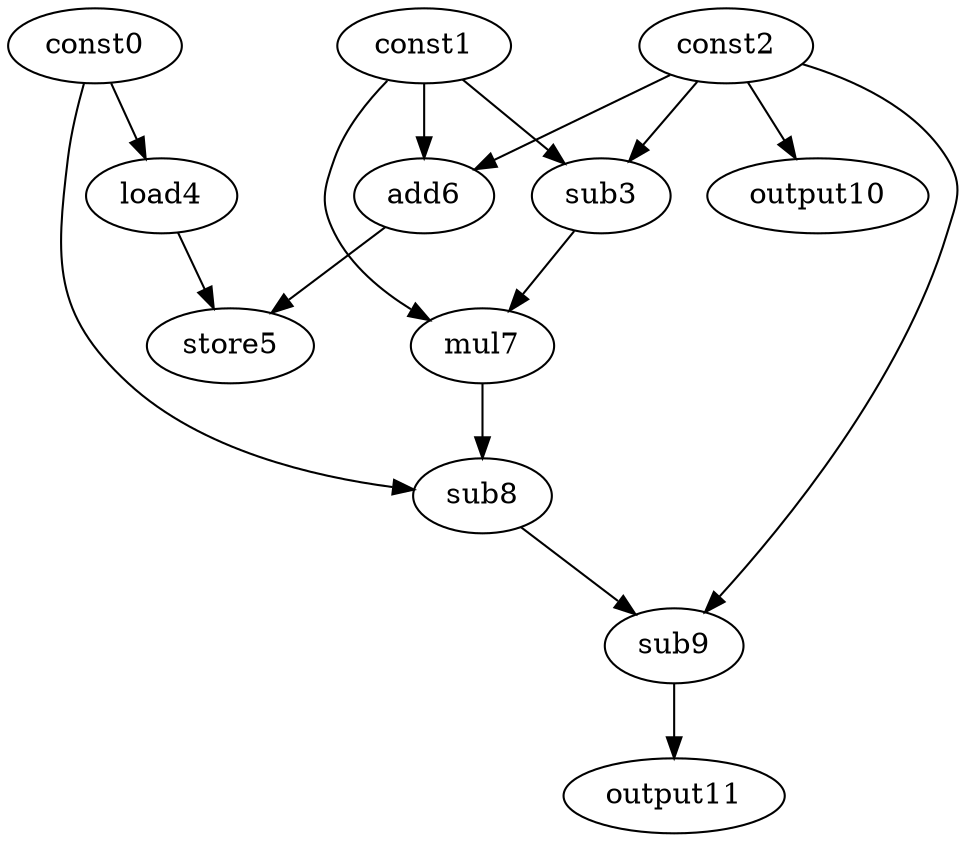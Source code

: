 digraph G { 
const0[opcode=const]; 
const1[opcode=const]; 
const2[opcode=const]; 
sub3[opcode=sub]; 
load4[opcode=load]; 
store5[opcode=store]; 
add6[opcode=add]; 
mul7[opcode=mul]; 
sub8[opcode=sub]; 
sub9[opcode=sub]; 
output10[opcode=output]; 
output11[opcode=output]; 
const1->sub3[operand=0];
const2->sub3[operand=1];
const0->load4[operand=0];
const1->add6[operand=0];
const2->add6[operand=1];
const2->output10[operand=0];
load4->store5[operand=0];
add6->store5[operand=1];
const1->mul7[operand=0];
sub3->mul7[operand=1];
const0->sub8[operand=0];
mul7->sub8[operand=1];
sub8->sub9[operand=0];
const2->sub9[operand=1];
sub9->output11[operand=0];
}
